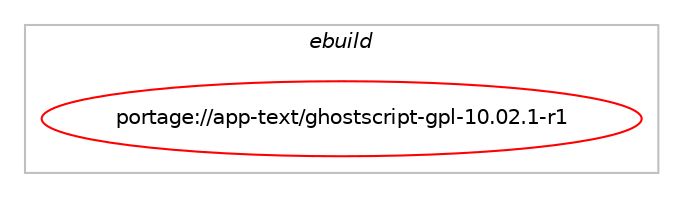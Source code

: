 digraph prolog {

# *************
# Graph options
# *************

newrank=true;
concentrate=true;
compound=true;
graph [rankdir=LR,fontname=Helvetica,fontsize=10,ranksep=1.5];#, ranksep=2.5, nodesep=0.2];
edge  [arrowhead=vee];
node  [fontname=Helvetica,fontsize=10];

# **********
# The ebuild
# **********

subgraph cluster_leftcol {
color=gray;
label=<<i>ebuild</i>>;
id [label="portage://app-text/ghostscript-gpl-10.02.1-r1", color=red, width=4, href="../app-text/ghostscript-gpl-10.02.1-r1.svg"];
}

# ****************
# The dependencies
# ****************

subgraph cluster_midcol {
color=gray;
label=<<i>dependencies</i>>;
subgraph cluster_compile {
fillcolor="#eeeeee";
style=filled;
label=<<i>compile</i>>;
# *** BEGIN UNKNOWN DEPENDENCY TYPE (TODO) ***
# id -> equal(use_conditional_group(positive,X,portage://app-text/ghostscript-gpl-10.02.1-r1,[package_dependency(portage://app-text/ghostscript-gpl-10.02.1-r1,install,no,x11-libs,libXt,none,[,,],[],[]),package_dependency(portage://app-text/ghostscript-gpl-10.02.1-r1,install,no,x11-libs,libXext,none,[,,],[],[])]))
# *** END UNKNOWN DEPENDENCY TYPE (TODO) ***

# *** BEGIN UNKNOWN DEPENDENCY TYPE (TODO) ***
# id -> equal(use_conditional_group(positive,cups,portage://app-text/ghostscript-gpl-10.02.1-r1,[package_dependency(portage://app-text/ghostscript-gpl-10.02.1-r1,install,no,net-print,cups,greaterequal,[1.3.8,,,1.3.8],[],[])]))
# *** END UNKNOWN DEPENDENCY TYPE (TODO) ***

# *** BEGIN UNKNOWN DEPENDENCY TYPE (TODO) ***
# id -> equal(use_conditional_group(positive,dbus,portage://app-text/ghostscript-gpl-10.02.1-r1,[package_dependency(portage://app-text/ghostscript-gpl-10.02.1-r1,install,no,sys-apps,dbus,none,[,,],[],[])]))
# *** END UNKNOWN DEPENDENCY TYPE (TODO) ***

# *** BEGIN UNKNOWN DEPENDENCY TYPE (TODO) ***
# id -> equal(use_conditional_group(positive,gtk,portage://app-text/ghostscript-gpl-10.02.1-r1,[package_dependency(portage://app-text/ghostscript-gpl-10.02.1-r1,install,no,x11-libs,gtk+,none,[,,],[slot(3)],[])]))
# *** END UNKNOWN DEPENDENCY TYPE (TODO) ***

# *** BEGIN UNKNOWN DEPENDENCY TYPE (TODO) ***
# id -> equal(use_conditional_group(positive,unicode,portage://app-text/ghostscript-gpl-10.02.1-r1,[package_dependency(portage://app-text/ghostscript-gpl-10.02.1-r1,install,no,net-dns,libidn,none,[,,],any_same_slot,[])]))
# *** END UNKNOWN DEPENDENCY TYPE (TODO) ***

# *** BEGIN UNKNOWN DEPENDENCY TYPE (TODO) ***
# id -> equal(package_dependency(portage://app-text/ghostscript-gpl-10.02.1-r1,install,no,app-text,libpaper,none,[,,],any_same_slot,[]))
# *** END UNKNOWN DEPENDENCY TYPE (TODO) ***

# *** BEGIN UNKNOWN DEPENDENCY TYPE (TODO) ***
# id -> equal(package_dependency(portage://app-text/ghostscript-gpl-10.02.1-r1,install,no,media-libs,fontconfig,none,[,,],[],[]))
# *** END UNKNOWN DEPENDENCY TYPE (TODO) ***

# *** BEGIN UNKNOWN DEPENDENCY TYPE (TODO) ***
# id -> equal(package_dependency(portage://app-text/ghostscript-gpl-10.02.1-r1,install,no,media-libs,freetype,greaterequal,[2.4.9,,,2.4.9],[slot(2),equal],[]))
# *** END UNKNOWN DEPENDENCY TYPE (TODO) ***

# *** BEGIN UNKNOWN DEPENDENCY TYPE (TODO) ***
# id -> equal(package_dependency(portage://app-text/ghostscript-gpl-10.02.1-r1,install,no,media-libs,jbig2dec,greaterequal,[0.19,,,0.19],any_same_slot,[]))
# *** END UNKNOWN DEPENDENCY TYPE (TODO) ***

# *** BEGIN UNKNOWN DEPENDENCY TYPE (TODO) ***
# id -> equal(package_dependency(portage://app-text/ghostscript-gpl-10.02.1-r1,install,no,media-libs,lcms,greaterequal,[2.6,,,2.6],[slot(2)],[]))
# *** END UNKNOWN DEPENDENCY TYPE (TODO) ***

# *** BEGIN UNKNOWN DEPENDENCY TYPE (TODO) ***
# id -> equal(package_dependency(portage://app-text/ghostscript-gpl-10.02.1-r1,install,no,media-libs,libjpeg-turbo,none,[,,],any_same_slot,[]))
# *** END UNKNOWN DEPENDENCY TYPE (TODO) ***

# *** BEGIN UNKNOWN DEPENDENCY TYPE (TODO) ***
# id -> equal(package_dependency(portage://app-text/ghostscript-gpl-10.02.1-r1,install,no,media-libs,libpng,greaterequal,[1.6.2,,,1.6.2],any_same_slot,[]))
# *** END UNKNOWN DEPENDENCY TYPE (TODO) ***

# *** BEGIN UNKNOWN DEPENDENCY TYPE (TODO) ***
# id -> equal(package_dependency(portage://app-text/ghostscript-gpl-10.02.1-r1,install,no,media-libs,openjpeg,greaterequal,[2.1.0,,,2.1.0],[slot(2),equal],[]))
# *** END UNKNOWN DEPENDENCY TYPE (TODO) ***

# *** BEGIN UNKNOWN DEPENDENCY TYPE (TODO) ***
# id -> equal(package_dependency(portage://app-text/ghostscript-gpl-10.02.1-r1,install,no,media-libs,tiff,greaterequal,[4.0.1,,,4.0.1],any_same_slot,[]))
# *** END UNKNOWN DEPENDENCY TYPE (TODO) ***

# *** BEGIN UNKNOWN DEPENDENCY TYPE (TODO) ***
# id -> equal(package_dependency(portage://app-text/ghostscript-gpl-10.02.1-r1,install,no,sys-libs,zlib,greaterequal,[1.2.7,,,1.2.7],[],[]))
# *** END UNKNOWN DEPENDENCY TYPE (TODO) ***

}
subgraph cluster_compileandrun {
fillcolor="#eeeeee";
style=filled;
label=<<i>compile and run</i>>;
}
subgraph cluster_run {
fillcolor="#eeeeee";
style=filled;
label=<<i>run</i>>;
# *** BEGIN UNKNOWN DEPENDENCY TYPE (TODO) ***
# id -> equal(use_conditional_group(positive,X,portage://app-text/ghostscript-gpl-10.02.1-r1,[package_dependency(portage://app-text/ghostscript-gpl-10.02.1-r1,run,no,x11-libs,libXt,none,[,,],[],[]),package_dependency(portage://app-text/ghostscript-gpl-10.02.1-r1,run,no,x11-libs,libXext,none,[,,],[],[])]))
# *** END UNKNOWN DEPENDENCY TYPE (TODO) ***

# *** BEGIN UNKNOWN DEPENDENCY TYPE (TODO) ***
# id -> equal(use_conditional_group(positive,cups,portage://app-text/ghostscript-gpl-10.02.1-r1,[package_dependency(portage://app-text/ghostscript-gpl-10.02.1-r1,run,no,net-print,cups,greaterequal,[1.3.8,,,1.3.8],[],[])]))
# *** END UNKNOWN DEPENDENCY TYPE (TODO) ***

# *** BEGIN UNKNOWN DEPENDENCY TYPE (TODO) ***
# id -> equal(use_conditional_group(positive,dbus,portage://app-text/ghostscript-gpl-10.02.1-r1,[package_dependency(portage://app-text/ghostscript-gpl-10.02.1-r1,run,no,sys-apps,dbus,none,[,,],[],[])]))
# *** END UNKNOWN DEPENDENCY TYPE (TODO) ***

# *** BEGIN UNKNOWN DEPENDENCY TYPE (TODO) ***
# id -> equal(use_conditional_group(positive,gtk,portage://app-text/ghostscript-gpl-10.02.1-r1,[package_dependency(portage://app-text/ghostscript-gpl-10.02.1-r1,run,no,x11-libs,gtk+,none,[,,],[slot(3)],[])]))
# *** END UNKNOWN DEPENDENCY TYPE (TODO) ***

# *** BEGIN UNKNOWN DEPENDENCY TYPE (TODO) ***
# id -> equal(use_conditional_group(positive,l10n_ja,portage://app-text/ghostscript-gpl-10.02.1-r1,[package_dependency(portage://app-text/ghostscript-gpl-10.02.1-r1,run,no,media-fonts,kochi-substitute,none,[,,],[],[])]))
# *** END UNKNOWN DEPENDENCY TYPE (TODO) ***

# *** BEGIN UNKNOWN DEPENDENCY TYPE (TODO) ***
# id -> equal(use_conditional_group(positive,l10n_ko,portage://app-text/ghostscript-gpl-10.02.1-r1,[package_dependency(portage://app-text/ghostscript-gpl-10.02.1-r1,run,no,media-fonts,baekmuk-fonts,none,[,,],[],[])]))
# *** END UNKNOWN DEPENDENCY TYPE (TODO) ***

# *** BEGIN UNKNOWN DEPENDENCY TYPE (TODO) ***
# id -> equal(use_conditional_group(positive,l10n_zh-CN,portage://app-text/ghostscript-gpl-10.02.1-r1,[package_dependency(portage://app-text/ghostscript-gpl-10.02.1-r1,run,no,media-fonts,arphicfonts,none,[,,],[],[])]))
# *** END UNKNOWN DEPENDENCY TYPE (TODO) ***

# *** BEGIN UNKNOWN DEPENDENCY TYPE (TODO) ***
# id -> equal(use_conditional_group(positive,l10n_zh-TW,portage://app-text/ghostscript-gpl-10.02.1-r1,[package_dependency(portage://app-text/ghostscript-gpl-10.02.1-r1,run,no,media-fonts,arphicfonts,none,[,,],[],[])]))
# *** END UNKNOWN DEPENDENCY TYPE (TODO) ***

# *** BEGIN UNKNOWN DEPENDENCY TYPE (TODO) ***
# id -> equal(use_conditional_group(positive,unicode,portage://app-text/ghostscript-gpl-10.02.1-r1,[package_dependency(portage://app-text/ghostscript-gpl-10.02.1-r1,run,no,net-dns,libidn,none,[,,],any_same_slot,[])]))
# *** END UNKNOWN DEPENDENCY TYPE (TODO) ***

# *** BEGIN UNKNOWN DEPENDENCY TYPE (TODO) ***
# id -> equal(package_dependency(portage://app-text/ghostscript-gpl-10.02.1-r1,run,no,app-text,libpaper,none,[,,],any_same_slot,[]))
# *** END UNKNOWN DEPENDENCY TYPE (TODO) ***

# *** BEGIN UNKNOWN DEPENDENCY TYPE (TODO) ***
# id -> equal(package_dependency(portage://app-text/ghostscript-gpl-10.02.1-r1,run,no,app-text,poppler-data,greaterequal,[0.4.11,,-r2,0.4.11-r2],[],[]))
# *** END UNKNOWN DEPENDENCY TYPE (TODO) ***

# *** BEGIN UNKNOWN DEPENDENCY TYPE (TODO) ***
# id -> equal(package_dependency(portage://app-text/ghostscript-gpl-10.02.1-r1,run,no,media-fonts,urw-fonts,greaterequal,[2.4.9,,,2.4.9],[],[]))
# *** END UNKNOWN DEPENDENCY TYPE (TODO) ***

# *** BEGIN UNKNOWN DEPENDENCY TYPE (TODO) ***
# id -> equal(package_dependency(portage://app-text/ghostscript-gpl-10.02.1-r1,run,no,media-libs,fontconfig,none,[,,],[],[]))
# *** END UNKNOWN DEPENDENCY TYPE (TODO) ***

# *** BEGIN UNKNOWN DEPENDENCY TYPE (TODO) ***
# id -> equal(package_dependency(portage://app-text/ghostscript-gpl-10.02.1-r1,run,no,media-libs,freetype,greaterequal,[2.4.9,,,2.4.9],[slot(2),equal],[]))
# *** END UNKNOWN DEPENDENCY TYPE (TODO) ***

# *** BEGIN UNKNOWN DEPENDENCY TYPE (TODO) ***
# id -> equal(package_dependency(portage://app-text/ghostscript-gpl-10.02.1-r1,run,no,media-libs,jbig2dec,greaterequal,[0.19,,,0.19],any_same_slot,[]))
# *** END UNKNOWN DEPENDENCY TYPE (TODO) ***

# *** BEGIN UNKNOWN DEPENDENCY TYPE (TODO) ***
# id -> equal(package_dependency(portage://app-text/ghostscript-gpl-10.02.1-r1,run,no,media-libs,lcms,greaterequal,[2.6,,,2.6],[slot(2)],[]))
# *** END UNKNOWN DEPENDENCY TYPE (TODO) ***

# *** BEGIN UNKNOWN DEPENDENCY TYPE (TODO) ***
# id -> equal(package_dependency(portage://app-text/ghostscript-gpl-10.02.1-r1,run,no,media-libs,libjpeg-turbo,none,[,,],any_same_slot,[]))
# *** END UNKNOWN DEPENDENCY TYPE (TODO) ***

# *** BEGIN UNKNOWN DEPENDENCY TYPE (TODO) ***
# id -> equal(package_dependency(portage://app-text/ghostscript-gpl-10.02.1-r1,run,no,media-libs,libpng,greaterequal,[1.6.2,,,1.6.2],any_same_slot,[]))
# *** END UNKNOWN DEPENDENCY TYPE (TODO) ***

# *** BEGIN UNKNOWN DEPENDENCY TYPE (TODO) ***
# id -> equal(package_dependency(portage://app-text/ghostscript-gpl-10.02.1-r1,run,no,media-libs,openjpeg,greaterequal,[2.1.0,,,2.1.0],[slot(2),equal],[]))
# *** END UNKNOWN DEPENDENCY TYPE (TODO) ***

# *** BEGIN UNKNOWN DEPENDENCY TYPE (TODO) ***
# id -> equal(package_dependency(portage://app-text/ghostscript-gpl-10.02.1-r1,run,no,media-libs,tiff,greaterequal,[4.0.1,,,4.0.1],any_same_slot,[]))
# *** END UNKNOWN DEPENDENCY TYPE (TODO) ***

# *** BEGIN UNKNOWN DEPENDENCY TYPE (TODO) ***
# id -> equal(package_dependency(portage://app-text/ghostscript-gpl-10.02.1-r1,run,no,sys-libs,zlib,greaterequal,[1.2.7,,,1.2.7],[],[]))
# *** END UNKNOWN DEPENDENCY TYPE (TODO) ***

}
}

# **************
# The candidates
# **************

subgraph cluster_choices {
rank=same;
color=gray;
label=<<i>candidates</i>>;

}

}
